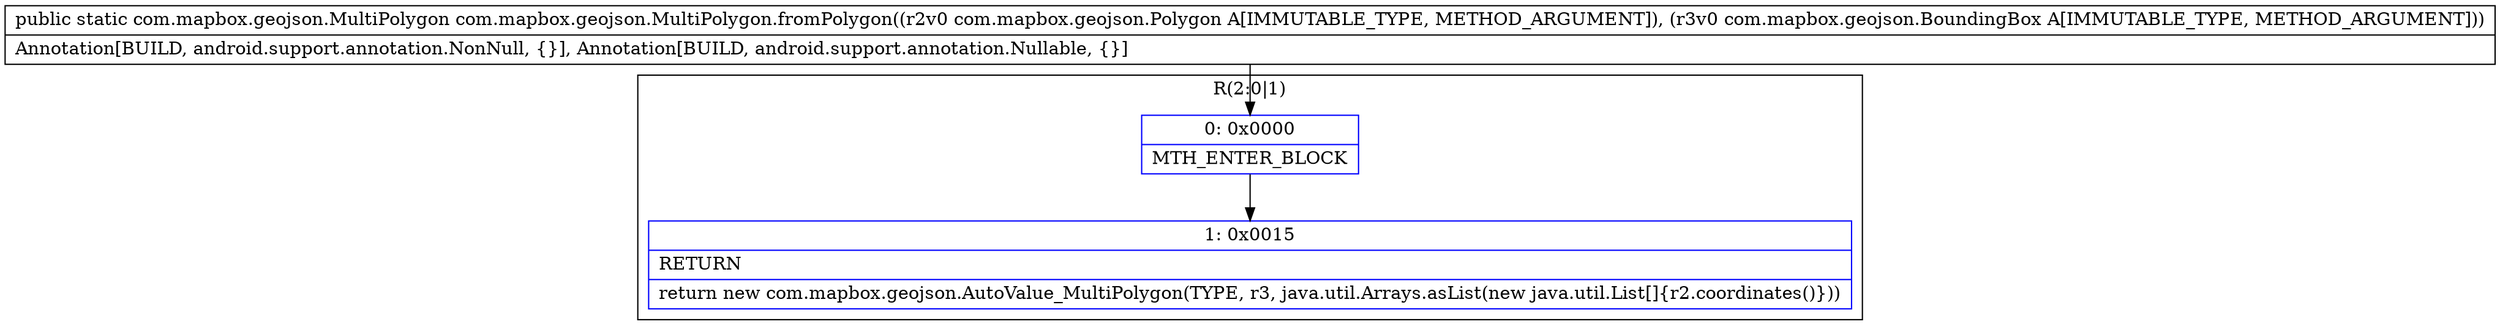 digraph "CFG forcom.mapbox.geojson.MultiPolygon.fromPolygon(Lcom\/mapbox\/geojson\/Polygon;Lcom\/mapbox\/geojson\/BoundingBox;)Lcom\/mapbox\/geojson\/MultiPolygon;" {
subgraph cluster_Region_1022475179 {
label = "R(2:0|1)";
node [shape=record,color=blue];
Node_0 [shape=record,label="{0\:\ 0x0000|MTH_ENTER_BLOCK\l}"];
Node_1 [shape=record,label="{1\:\ 0x0015|RETURN\l|return new com.mapbox.geojson.AutoValue_MultiPolygon(TYPE, r3, java.util.Arrays.asList(new java.util.List[]\{r2.coordinates()\}))\l}"];
}
MethodNode[shape=record,label="{public static com.mapbox.geojson.MultiPolygon com.mapbox.geojson.MultiPolygon.fromPolygon((r2v0 com.mapbox.geojson.Polygon A[IMMUTABLE_TYPE, METHOD_ARGUMENT]), (r3v0 com.mapbox.geojson.BoundingBox A[IMMUTABLE_TYPE, METHOD_ARGUMENT]))  | Annotation[BUILD, android.support.annotation.NonNull, \{\}], Annotation[BUILD, android.support.annotation.Nullable, \{\}]\l}"];
MethodNode -> Node_0;
Node_0 -> Node_1;
}

